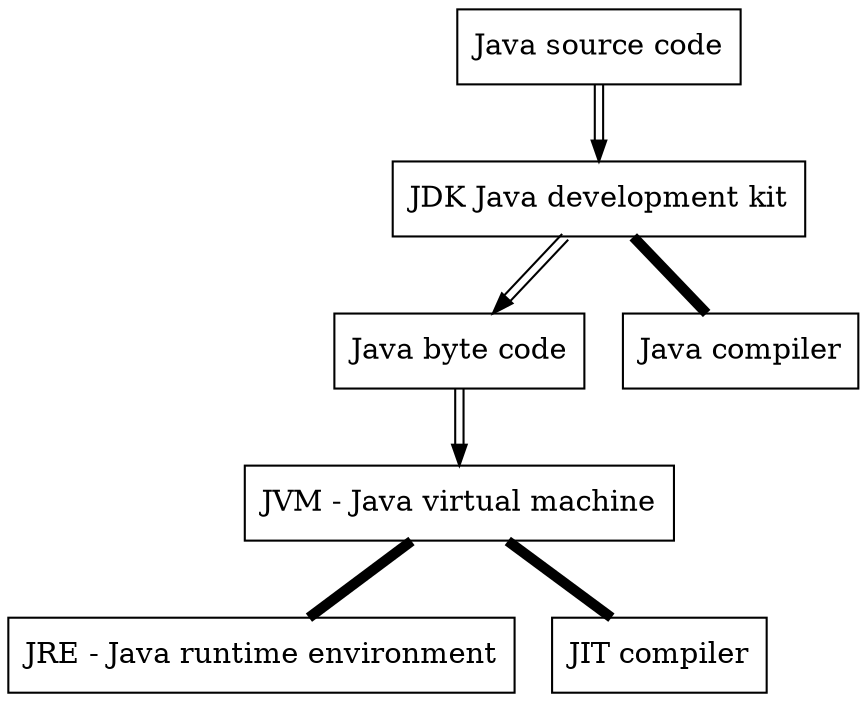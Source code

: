 digraph D {

/*Java Virtual Machine, JVM — Виртуальная машина Java исполняет байт-код Java, созданный из исходного
текста Java-программы компилятором Java. Может использоваться для выполнения программ, написанных на
других языках программирования.

Java Runtime Environment, JRE, (Среда времени выполнения Java) - минимально-необходимая реализация
виртуальной машины для исполнения Java-приложений.

Java Development Kit, JDK (Комплект разработки на Java) - среда для разработки программ на Java,
включающая в себя JRE - среду для обеспечения запуска Java программ, которая в свою очередь
содержит JVM - интерпретатор кода Java программ.

Just In Time Compiler, JIT - запускается после того, как программа начала выполняться, на лету. Он
имеет доступ к информации о времени выполнения и оптимизирует код для повышения производительности.

Исходный Java код с помощью JDK и компилятора Java (javac) преобразуется в байт-код, далее байт-код
выполняется в JVM. JVM является экземпляром JRE. В JVM байт-код интерпретируется в машинный код с
помощью JIT и программа выполняется.*/

    node [shape=record];

    nd_1 [label="Java source code"];
    nd_2 [label="Java byte code"];
    nd_3 [label="JDK Java development kit"];
    nd_4 [label="JRE - Java runtime environment"];
    nd_5 [label="JVM - Java virtual machine"];
    nd_6 [label="JIT compiler"];
    nd_7 [label="Java compiler"];

    nd_1 -> nd_3[color="black:invis:black"];
    nd_3 -> nd_7[penwidth=5, arrowhead=none];
    nd_3 -> nd_2[color="black:invis:black"];
    nd_2 -> nd_5[color="black:invis:black"];
    nd_5 -> nd_6[penwidth=5, arrowhead=none];
    nd_5 -> nd_4[penwidth=5, arrowhead=none];
}